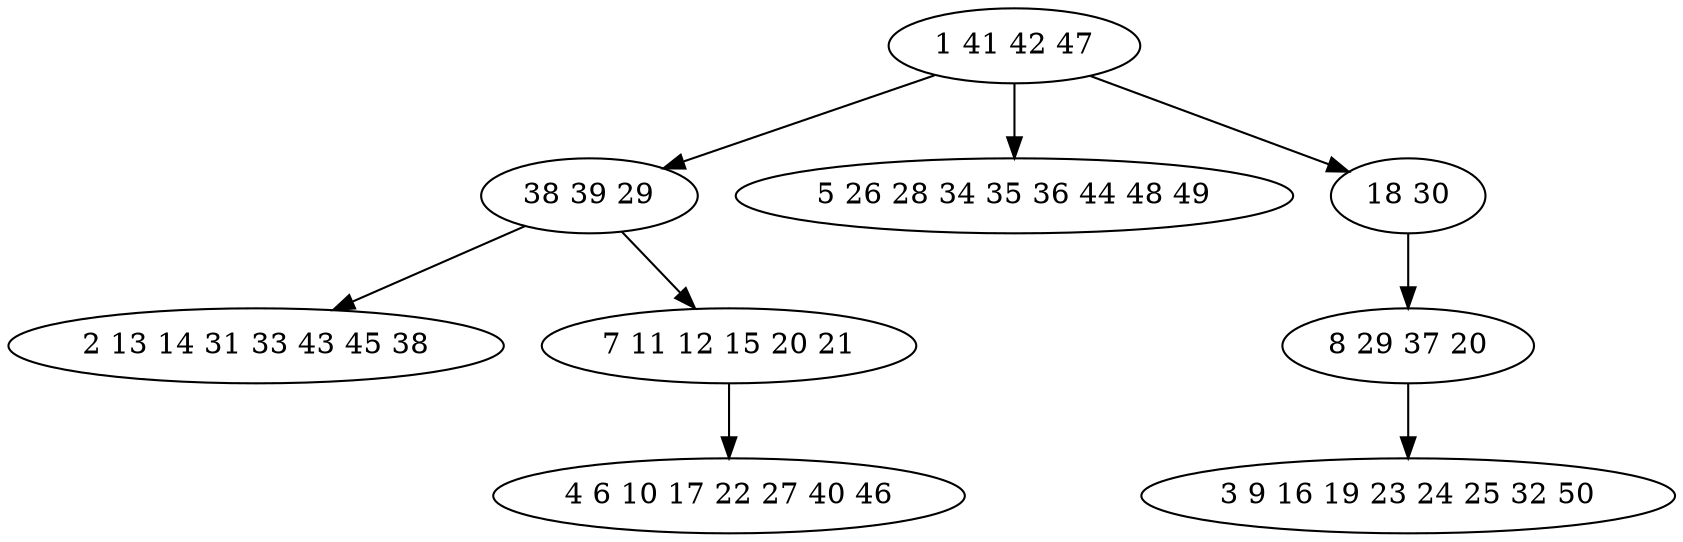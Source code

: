 digraph true_tree {
	"0" -> "1"
	"1" -> "2"
	"1" -> "3"
	"0" -> "4"
	"0" -> "5"
	"5" -> "6"
	"6" -> "7"
	"3" -> "8"
	"0" [label="1 41 42 47"];
	"1" [label="38 39 29"];
	"2" [label="2 13 14 31 33 43 45 38"];
	"3" [label="7 11 12 15 20 21"];
	"4" [label="5 26 28 34 35 36 44 48 49"];
	"5" [label="18 30"];
	"6" [label="8 29 37 20"];
	"7" [label="3 9 16 19 23 24 25 32 50"];
	"8" [label="4 6 10 17 22 27 40 46"];
}
